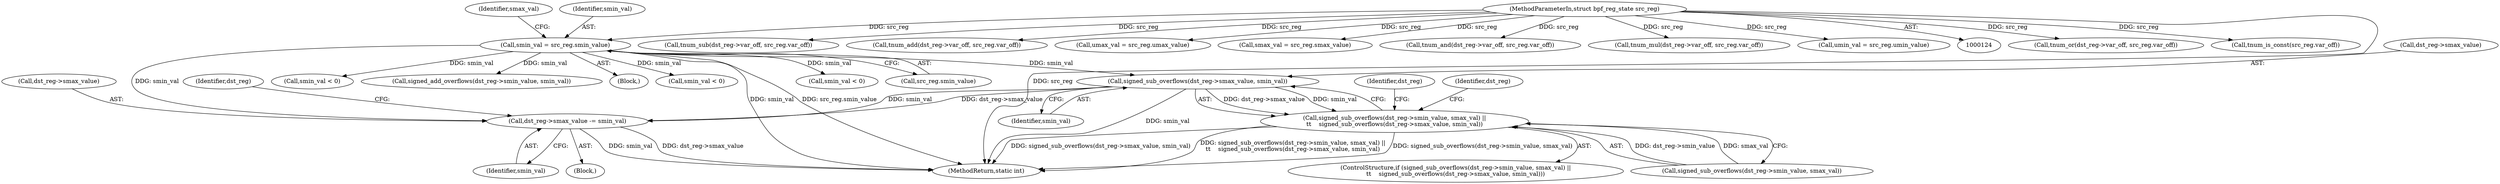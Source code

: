 digraph "0_linux_468f6eafa6c44cb2c5d8aad35e12f06c240a812a@pointer" {
"1000293" [label="(Call,signed_sub_overflows(dst_reg->smax_value, smin_val))"];
"1000163" [label="(Call,smin_val = src_reg.smin_value)"];
"1000128" [label="(MethodParameterIn,struct bpf_reg_state src_reg)"];
"1000287" [label="(Call,signed_sub_overflows(dst_reg->smin_value, smax_val) ||\n\t\t    signed_sub_overflows(dst_reg->smax_value, smin_val))"];
"1000316" [label="(Call,dst_reg->smax_value -= smin_val)"];
"1000301" [label="(Identifier,dst_reg)"];
"1000563" [label="(Call,tnum_or(dst_reg->var_off, src_reg.var_off))"];
"1000185" [label="(Call,tnum_is_const(src_reg.var_off))"];
"1000354" [label="(Call,tnum_sub(dst_reg->var_off, src_reg.var_off))"];
"1000277" [label="(Call,tnum_add(dst_reg->var_off, src_reg.var_off))"];
"1000313" [label="(Identifier,dst_reg)"];
"1000294" [label="(Call,dst_reg->smax_value)"];
"1000317" [label="(Call,dst_reg->smax_value)"];
"1000178" [label="(Call,umax_val = src_reg.umax_value)"];
"1000506" [label="(Call,smin_val < 0)"];
"1000201" [label="(Call,signed_add_overflows(dst_reg->smin_value, smin_val))"];
"1000164" [label="(Identifier,smin_val)"];
"1000168" [label="(Call,smax_val = src_reg.smax_value)"];
"1000310" [label="(Block,)"];
"1000324" [label="(Identifier,dst_reg)"];
"1000169" [label="(Identifier,smax_val)"];
"1000129" [label="(Block,)"];
"1000474" [label="(Call,tnum_and(dst_reg->var_off, src_reg.var_off))"];
"1000286" [label="(ControlStructure,if (signed_sub_overflows(dst_reg->smin_value, smax_val) ||\n\t\t    signed_sub_overflows(dst_reg->smax_value, smin_val)))"];
"1000376" [label="(Call,smin_val < 0)"];
"1000771" [label="(MethodReturn,static int)"];
"1000163" [label="(Call,smin_val = src_reg.smin_value)"];
"1000320" [label="(Identifier,smin_val)"];
"1000297" [label="(Identifier,smin_val)"];
"1000316" [label="(Call,dst_reg->smax_value -= smin_val)"];
"1000601" [label="(Call,smin_val < 0)"];
"1000165" [label="(Call,src_reg.smin_value)"];
"1000367" [label="(Call,tnum_mul(dst_reg->var_off, src_reg.var_off))"];
"1000287" [label="(Call,signed_sub_overflows(dst_reg->smin_value, smax_val) ||\n\t\t    signed_sub_overflows(dst_reg->smax_value, smin_val))"];
"1000293" [label="(Call,signed_sub_overflows(dst_reg->smax_value, smin_val))"];
"1000173" [label="(Call,umin_val = src_reg.umin_value)"];
"1000128" [label="(MethodParameterIn,struct bpf_reg_state src_reg)"];
"1000288" [label="(Call,signed_sub_overflows(dst_reg->smin_value, smax_val))"];
"1000293" -> "1000287"  [label="AST: "];
"1000293" -> "1000297"  [label="CFG: "];
"1000294" -> "1000293"  [label="AST: "];
"1000297" -> "1000293"  [label="AST: "];
"1000287" -> "1000293"  [label="CFG: "];
"1000293" -> "1000771"  [label="DDG: smin_val"];
"1000293" -> "1000287"  [label="DDG: dst_reg->smax_value"];
"1000293" -> "1000287"  [label="DDG: smin_val"];
"1000163" -> "1000293"  [label="DDG: smin_val"];
"1000293" -> "1000316"  [label="DDG: smin_val"];
"1000293" -> "1000316"  [label="DDG: dst_reg->smax_value"];
"1000163" -> "1000129"  [label="AST: "];
"1000163" -> "1000165"  [label="CFG: "];
"1000164" -> "1000163"  [label="AST: "];
"1000165" -> "1000163"  [label="AST: "];
"1000169" -> "1000163"  [label="CFG: "];
"1000163" -> "1000771"  [label="DDG: smin_val"];
"1000163" -> "1000771"  [label="DDG: src_reg.smin_value"];
"1000128" -> "1000163"  [label="DDG: src_reg"];
"1000163" -> "1000201"  [label="DDG: smin_val"];
"1000163" -> "1000316"  [label="DDG: smin_val"];
"1000163" -> "1000376"  [label="DDG: smin_val"];
"1000163" -> "1000506"  [label="DDG: smin_val"];
"1000163" -> "1000601"  [label="DDG: smin_val"];
"1000128" -> "1000124"  [label="AST: "];
"1000128" -> "1000771"  [label="DDG: src_reg"];
"1000128" -> "1000168"  [label="DDG: src_reg"];
"1000128" -> "1000173"  [label="DDG: src_reg"];
"1000128" -> "1000178"  [label="DDG: src_reg"];
"1000128" -> "1000185"  [label="DDG: src_reg"];
"1000128" -> "1000277"  [label="DDG: src_reg"];
"1000128" -> "1000354"  [label="DDG: src_reg"];
"1000128" -> "1000367"  [label="DDG: src_reg"];
"1000128" -> "1000474"  [label="DDG: src_reg"];
"1000128" -> "1000563"  [label="DDG: src_reg"];
"1000287" -> "1000286"  [label="AST: "];
"1000287" -> "1000288"  [label="CFG: "];
"1000288" -> "1000287"  [label="AST: "];
"1000301" -> "1000287"  [label="CFG: "];
"1000313" -> "1000287"  [label="CFG: "];
"1000287" -> "1000771"  [label="DDG: signed_sub_overflows(dst_reg->smax_value, smin_val)"];
"1000287" -> "1000771"  [label="DDG: signed_sub_overflows(dst_reg->smin_value, smax_val) ||\n\t\t    signed_sub_overflows(dst_reg->smax_value, smin_val)"];
"1000287" -> "1000771"  [label="DDG: signed_sub_overflows(dst_reg->smin_value, smax_val)"];
"1000288" -> "1000287"  [label="DDG: dst_reg->smin_value"];
"1000288" -> "1000287"  [label="DDG: smax_val"];
"1000316" -> "1000310"  [label="AST: "];
"1000316" -> "1000320"  [label="CFG: "];
"1000317" -> "1000316"  [label="AST: "];
"1000320" -> "1000316"  [label="AST: "];
"1000324" -> "1000316"  [label="CFG: "];
"1000316" -> "1000771"  [label="DDG: smin_val"];
"1000316" -> "1000771"  [label="DDG: dst_reg->smax_value"];
}
